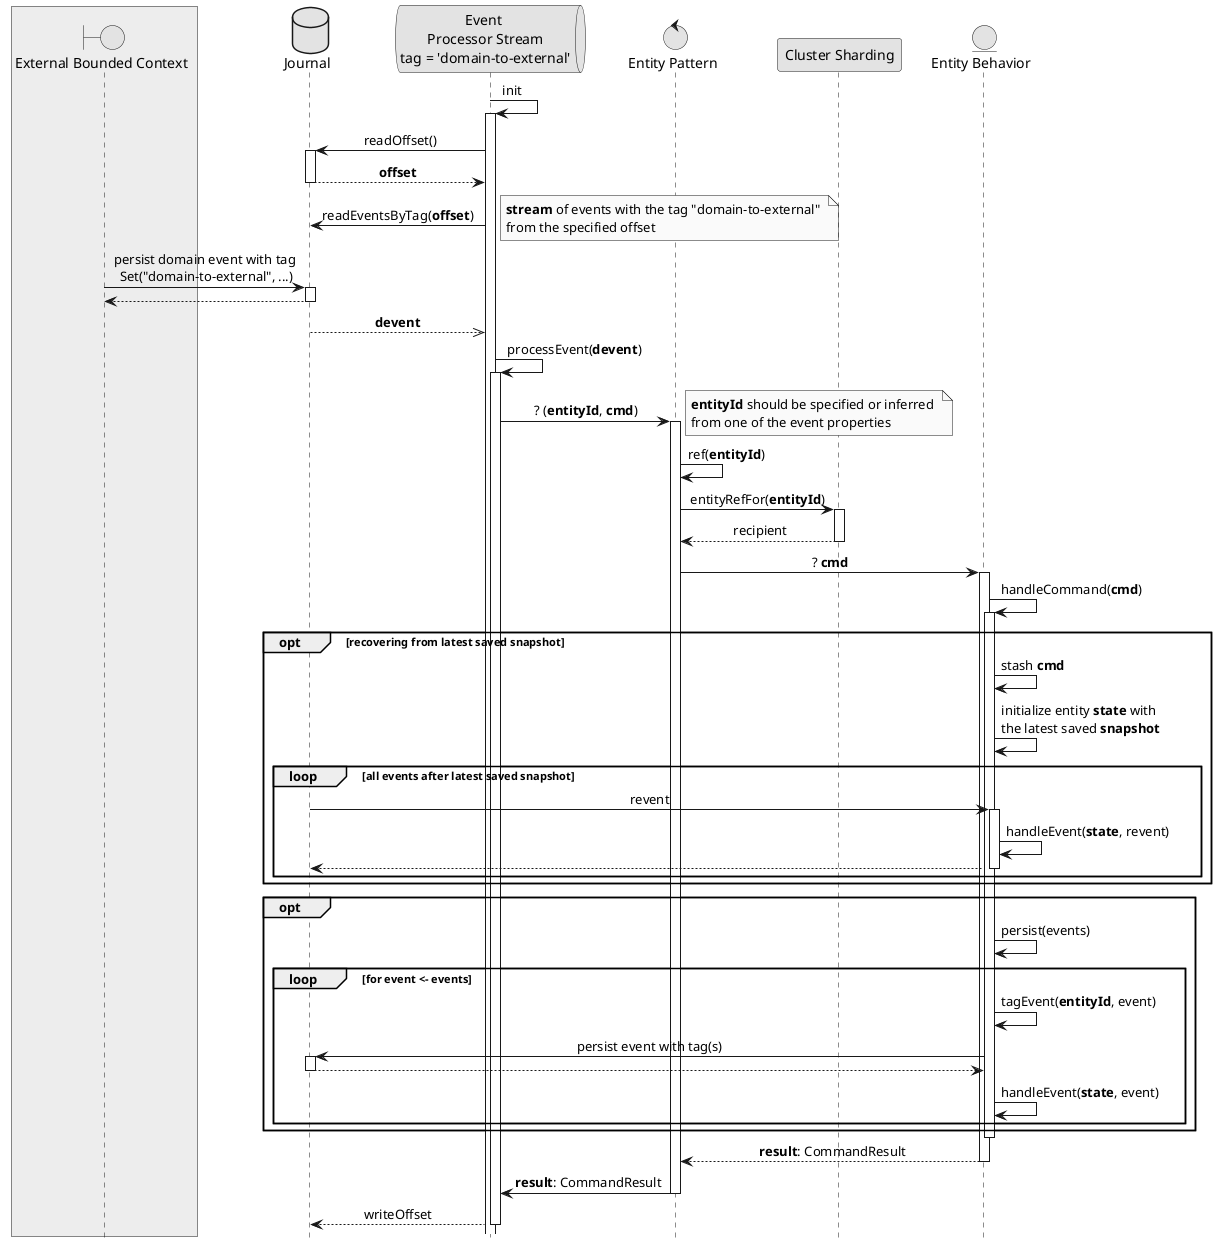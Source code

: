@startuml EventProcessorStream
hide footbox
skinparam ParticipantPadding 20
skinparam BoxPadding 10
skinparam sequenceMessageAlign center
skinparam monochrome true

box#AntiqueWhite
boundary "External Bounded Context" as ebc
end box

database Journal as j
queue "Event \nProcessor Stream\ntag = 'domain-to-external'" as eps
control "Entity Pattern" as ep
participant "Cluster Sharding" as cs
entity "Entity Behavior" as eb

eps -> eps++: init
eps -> j++: readOffset()
return **offset**
eps -> j: readEventsByTag(**offset**)
note right : **stream** of events with the tag "domain-to-external" \nfrom the specified offset

ebc -> j++: persist domain event with tag\n Set("domain-to-external", ...)
return

j -->> eps: **devent**
eps -> eps++: processEvent(**devent**)
eps -> ep++: ? (**entityId**, **cmd**)
note right: **entityId** should be specified or inferred \nfrom one of the event properties
ep -> ep : ref(**entityId**)
ep -> cs++: entityRefFor(**entityId**)
return recipient
ep -> eb++: ? **cmd**

eb -> eb++: handleCommand(**cmd**)
opt recovering from latest saved snapshot
eb -> eb: stash **cmd**
eb -> eb: initialize entity **state** with \nthe latest saved **snapshot**
loop all events after latest saved snapshot
j -> eb++: revent
eb -> eb: handleEvent(**state**, revent)
eb --> j--
end
end

opt
eb -> eb: persist(events)
loop for event <- events
eb -> eb: tagEvent(**entityId**, event)
eb -> j++: persist event with tag(s)
return
eb -> eb: handleEvent(**state**, event)
end
end
eb--
return **result**: CommandResult

ep -> eps--: **result**: CommandResult
eps --> j-- :writeOffset

@enduml
